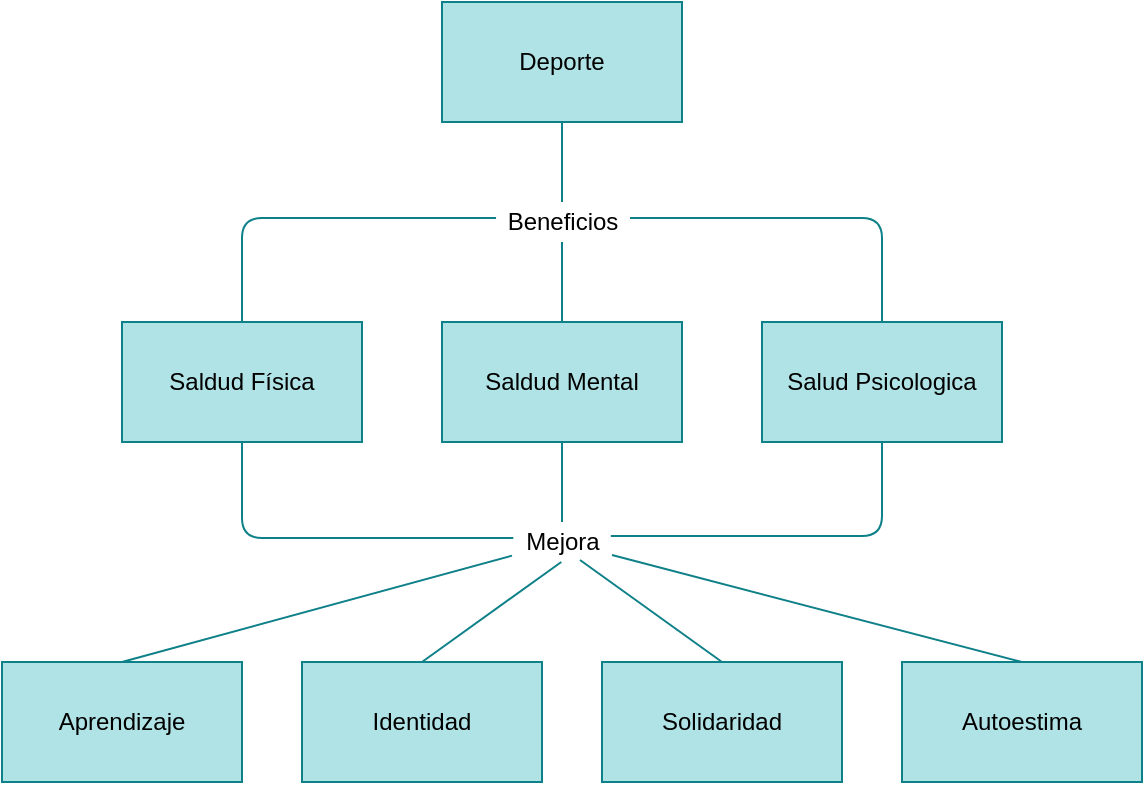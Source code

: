<mxfile>
    <diagram id="APjsvyoMDVx9adnjGjY8" name="Page-1">
        <mxGraphModel dx="820" dy="478" grid="1" gridSize="10" guides="1" tooltips="1" connect="1" arrows="1" fold="1" page="1" pageScale="1" pageWidth="1169" pageHeight="827" background="#ffffff" math="0" shadow="0">
            <root>
                <mxCell id="0"/>
                <mxCell id="1" parent="0"/>
                <mxCell id="2" value="&lt;font color=&quot;#000000&quot;&gt;Deporte&lt;/font&gt;" style="rounded=0;whiteSpace=wrap;html=1;fillColor=#b0e3e6;strokeColor=#0e8088;" parent="1" vertex="1">
                    <mxGeometry x="320" y="70" width="120" height="60" as="geometry"/>
                </mxCell>
                <mxCell id="3" value="" style="endArrow=none;html=1;fontColor=#000000;fillColor=#b0e3e6;strokeColor=#0e8088;entryX=0.5;entryY=1;entryDx=0;entryDy=0;" parent="1" source="4" target="2" edge="1">
                    <mxGeometry width="50" height="50" relative="1" as="geometry">
                        <mxPoint x="380" y="180" as="sourcePoint"/>
                        <mxPoint x="430" y="180" as="targetPoint"/>
                    </mxGeometry>
                </mxCell>
                <mxCell id="4" value="Beneficios" style="text;html=1;align=center;verticalAlign=middle;resizable=0;points=[];autosize=1;strokeColor=none;fillColor=none;fontColor=#000000;" parent="1" vertex="1">
                    <mxGeometry x="345" y="170" width="70" height="20" as="geometry"/>
                </mxCell>
                <mxCell id="5" value="" style="endArrow=none;html=1;fontColor=#000000;fillColor=#b0e3e6;strokeColor=#0e8088;exitX=0.986;exitY=0.4;exitDx=0;exitDy=0;exitPerimeter=0;entryX=0.5;entryY=0;entryDx=0;entryDy=0;" parent="1" source="4" target="11" edge="1">
                    <mxGeometry width="50" height="50" relative="1" as="geometry">
                        <mxPoint x="490" y="170" as="sourcePoint"/>
                        <mxPoint x="540" y="178" as="targetPoint"/>
                        <Array as="points">
                            <mxPoint x="540" y="178"/>
                        </Array>
                    </mxGeometry>
                </mxCell>
                <mxCell id="6" value="" style="endArrow=none;html=1;fontColor=#000000;fillColor=#b0e3e6;strokeColor=#0e8088;entryX=0.029;entryY=0.4;entryDx=0;entryDy=0;entryPerimeter=0;exitX=0.5;exitY=0;exitDx=0;exitDy=0;" parent="1" source="8" target="4" edge="1">
                    <mxGeometry width="50" height="50" relative="1" as="geometry">
                        <mxPoint x="240" y="178" as="sourcePoint"/>
                        <mxPoint x="320" y="179.5" as="targetPoint"/>
                        <Array as="points">
                            <mxPoint x="220" y="178"/>
                        </Array>
                    </mxGeometry>
                </mxCell>
                <mxCell id="8" value="&lt;font color=&quot;#000000&quot;&gt;Saldud Física&lt;/font&gt;" style="rounded=0;whiteSpace=wrap;html=1;fillColor=#b0e3e6;strokeColor=#0e8088;" parent="1" vertex="1">
                    <mxGeometry x="160" y="230" width="120" height="60" as="geometry"/>
                </mxCell>
                <mxCell id="10" value="&lt;font color=&quot;#000000&quot;&gt;Saldud Mental&lt;/font&gt;" style="rounded=0;whiteSpace=wrap;html=1;fillColor=#b0e3e6;strokeColor=#0e8088;" parent="1" vertex="1">
                    <mxGeometry x="320" y="230" width="120" height="60" as="geometry"/>
                </mxCell>
                <mxCell id="11" value="&lt;font color=&quot;#000000&quot;&gt;Salud Psicologica&lt;/font&gt;" style="rounded=0;whiteSpace=wrap;html=1;fillColor=#b0e3e6;strokeColor=#0e8088;" parent="1" vertex="1">
                    <mxGeometry x="480" y="230" width="120" height="60" as="geometry"/>
                </mxCell>
                <mxCell id="12" value="" style="endArrow=none;html=1;fontColor=#000000;fillColor=#b0e3e6;strokeColor=#0e8088;exitX=0.5;exitY=0;exitDx=0;exitDy=0;" parent="1" source="10" target="4" edge="1">
                    <mxGeometry width="50" height="50" relative="1" as="geometry">
                        <mxPoint x="379.5" y="240" as="sourcePoint"/>
                        <mxPoint x="380" y="210" as="targetPoint"/>
                    </mxGeometry>
                </mxCell>
                <mxCell id="13" value="" style="endArrow=none;html=1;fontColor=#000000;fillColor=#b0e3e6;strokeColor=#0e8088;entryX=0.5;entryY=1;entryDx=0;entryDy=0;" parent="1" source="14" target="10" edge="1">
                    <mxGeometry width="50" height="50" relative="1" as="geometry">
                        <mxPoint x="380" y="330" as="sourcePoint"/>
                        <mxPoint x="365" y="330" as="targetPoint"/>
                    </mxGeometry>
                </mxCell>
                <mxCell id="14" value="Mejora" style="text;html=1;align=center;verticalAlign=middle;resizable=0;points=[];autosize=1;strokeColor=none;fillColor=none;fontColor=#000000;" parent="1" vertex="1">
                    <mxGeometry x="355" y="330" width="50" height="20" as="geometry"/>
                </mxCell>
                <mxCell id="20" value="" style="endArrow=none;html=1;fontColor=#000000;fillColor=#b0e3e6;strokeColor=#0e8088;entryX=0.013;entryY=0.4;entryDx=0;entryDy=0;entryPerimeter=0;exitX=0.5;exitY=1;exitDx=0;exitDy=0;" parent="1" source="8" target="14" edge="1">
                    <mxGeometry width="50" height="50" relative="1" as="geometry">
                        <mxPoint x="200" y="402" as="sourcePoint"/>
                        <mxPoint x="327.03" y="350" as="targetPoint"/>
                        <Array as="points">
                            <mxPoint x="220" y="338"/>
                        </Array>
                    </mxGeometry>
                </mxCell>
                <mxCell id="21" value="" style="endArrow=none;html=1;fontColor=#000000;fillColor=#b0e3e6;strokeColor=#0e8088;exitX=0.988;exitY=0.35;exitDx=0;exitDy=0;exitPerimeter=0;entryX=0.5;entryY=1;entryDx=0;entryDy=0;" parent="1" source="14" target="11" edge="1">
                    <mxGeometry width="50" height="50" relative="1" as="geometry">
                        <mxPoint x="459" y="330" as="sourcePoint"/>
                        <mxPoint x="584.98" y="382" as="targetPoint"/>
                        <Array as="points">
                            <mxPoint x="540" y="337"/>
                        </Array>
                    </mxGeometry>
                </mxCell>
                <mxCell id="22" value="&lt;font color=&quot;#000000&quot;&gt;Aprendizaje&lt;/font&gt;" style="rounded=0;whiteSpace=wrap;html=1;fillColor=#b0e3e6;strokeColor=#0e8088;" parent="1" vertex="1">
                    <mxGeometry x="100" y="400" width="120" height="60" as="geometry"/>
                </mxCell>
                <mxCell id="23" value="&lt;font color=&quot;#000000&quot;&gt;Identidad&lt;/font&gt;" style="rounded=0;whiteSpace=wrap;html=1;fillColor=#b0e3e6;strokeColor=#0e8088;" parent="1" vertex="1">
                    <mxGeometry x="250" y="400" width="120" height="60" as="geometry"/>
                </mxCell>
                <mxCell id="24" value="&lt;font color=&quot;#000000&quot;&gt;Solidaridad&lt;/font&gt;" style="rounded=0;whiteSpace=wrap;html=1;fillColor=#b0e3e6;strokeColor=#0e8088;" parent="1" vertex="1">
                    <mxGeometry x="400" y="400" width="120" height="60" as="geometry"/>
                </mxCell>
                <mxCell id="25" value="" style="endArrow=none;html=1;fontColor=#000000;fillColor=#b0e3e6;strokeColor=#0e8088;exitX=0.5;exitY=0;exitDx=0;exitDy=0;" parent="1" source="22" target="14" edge="1">
                    <mxGeometry width="50" height="50" relative="1" as="geometry">
                        <mxPoint x="240" y="390" as="sourcePoint"/>
                        <mxPoint x="240" y="350" as="targetPoint"/>
                    </mxGeometry>
                </mxCell>
                <mxCell id="26" value="" style="endArrow=none;html=1;fontColor=#000000;fillColor=#b0e3e6;strokeColor=#0e8088;entryX=0.493;entryY=1;entryDx=0;entryDy=0;entryPerimeter=0;exitX=0.5;exitY=0;exitDx=0;exitDy=0;" parent="1" source="23" target="14" edge="1">
                    <mxGeometry width="50" height="50" relative="1" as="geometry">
                        <mxPoint x="470" y="410" as="sourcePoint"/>
                        <mxPoint x="470" y="370" as="targetPoint"/>
                    </mxGeometry>
                </mxCell>
                <mxCell id="27" value="" style="endArrow=none;html=1;fontColor=#000000;fillColor=#b0e3e6;strokeColor=#0e8088;exitX=0.68;exitY=0.95;exitDx=0;exitDy=0;entryX=0.5;entryY=0;entryDx=0;entryDy=0;exitPerimeter=0;" parent="1" source="14" target="24" edge="1">
                    <mxGeometry width="50" height="50" relative="1" as="geometry">
                        <mxPoint x="390" y="400" as="sourcePoint"/>
                        <mxPoint x="523.333" y="350" as="targetPoint"/>
                    </mxGeometry>
                </mxCell>
                <mxCell id="28" value="&lt;font color=&quot;#000000&quot;&gt;Autoestima&lt;/font&gt;" style="rounded=0;whiteSpace=wrap;html=1;fillColor=#b0e3e6;strokeColor=#0e8088;" vertex="1" parent="1">
                    <mxGeometry x="550" y="400" width="120" height="60" as="geometry"/>
                </mxCell>
                <mxCell id="29" value="" style="endArrow=none;html=1;fontColor=#000000;fillColor=#b0e3e6;strokeColor=#0e8088;entryX=0.5;entryY=0;entryDx=0;entryDy=0;" edge="1" parent="1" source="14" target="28">
                    <mxGeometry width="50" height="50" relative="1" as="geometry">
                        <mxPoint x="530" y="400" as="sourcePoint"/>
                        <mxPoint x="725" y="346.818" as="targetPoint"/>
                    </mxGeometry>
                </mxCell>
            </root>
        </mxGraphModel>
    </diagram>
</mxfile>